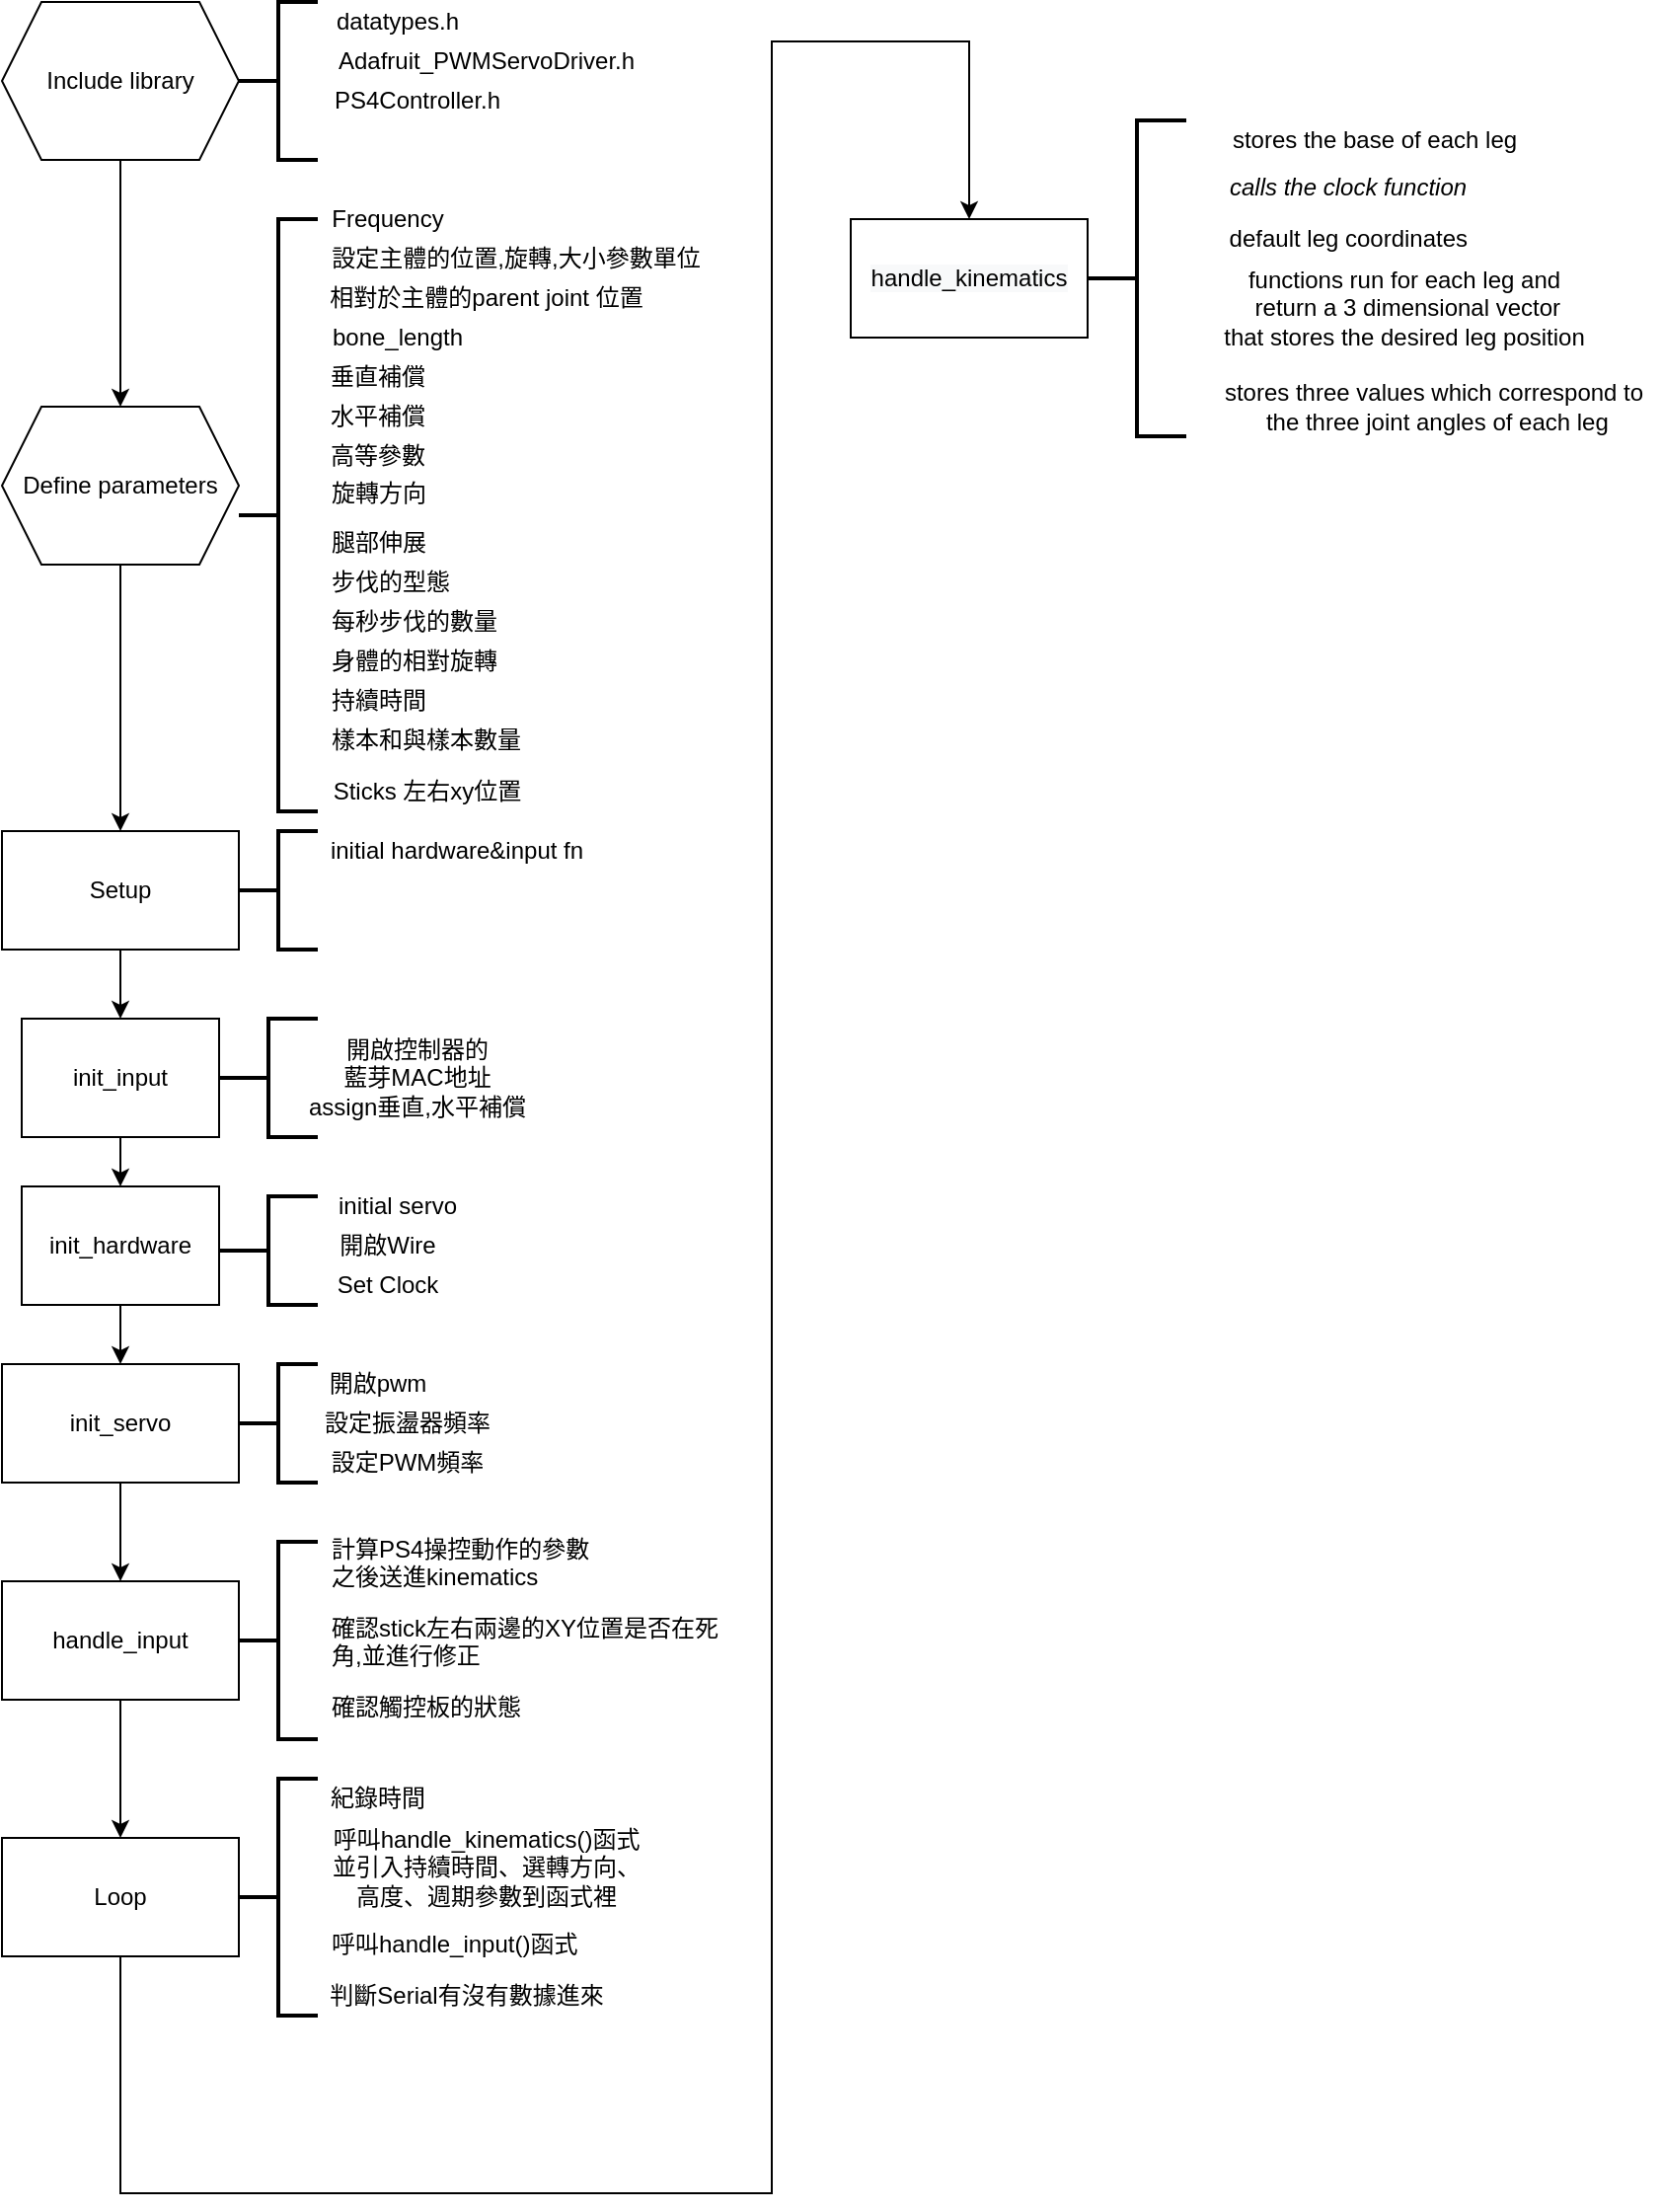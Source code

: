 <mxfile version="16.6.8" type="github">
  <diagram id="Qv2h1EbR9MERww-3qoIi" name="Page-1">
    <mxGraphModel dx="319" dy="525" grid="1" gridSize="10" guides="1" tooltips="1" connect="1" arrows="1" fold="1" page="1" pageScale="1" pageWidth="827" pageHeight="1169" math="0" shadow="0">
      <root>
        <mxCell id="0" />
        <mxCell id="1" parent="0" />
        <mxCell id="ZmHr8MECv6ovKMUGbqsX-1" value="Include library" style="shape=hexagon;perimeter=hexagonPerimeter2;whiteSpace=wrap;html=1;fixedSize=1;" parent="1" vertex="1">
          <mxGeometry x="100" y="10" width="120" height="80" as="geometry" />
        </mxCell>
        <mxCell id="ZmHr8MECv6ovKMUGbqsX-3" value="" style="strokeWidth=2;html=1;shape=mxgraph.flowchart.annotation_2;align=left;labelPosition=right;pointerEvents=1;" parent="1" vertex="1">
          <mxGeometry x="220" y="10" width="40" height="80" as="geometry" />
        </mxCell>
        <mxCell id="ZmHr8MECv6ovKMUGbqsX-4" value="datatypes.h" style="text;html=1;align=center;verticalAlign=middle;resizable=0;points=[];autosize=1;strokeColor=none;fillColor=none;" parent="1" vertex="1">
          <mxGeometry x="260" y="10" width="80" height="20" as="geometry" />
        </mxCell>
        <mxCell id="ZmHr8MECv6ovKMUGbqsX-5" value="Adafruit_PWMServoDriver.h" style="text;html=1;align=center;verticalAlign=middle;resizable=0;points=[];autosize=1;strokeColor=none;fillColor=none;" parent="1" vertex="1">
          <mxGeometry x="260" y="30" width="170" height="20" as="geometry" />
        </mxCell>
        <mxCell id="ZmHr8MECv6ovKMUGbqsX-6" value="PS4Controller.h" style="text;html=1;align=center;verticalAlign=middle;resizable=0;points=[];autosize=1;strokeColor=none;fillColor=none;" parent="1" vertex="1">
          <mxGeometry x="260" y="50" width="100" height="20" as="geometry" />
        </mxCell>
        <mxCell id="ZmHr8MECv6ovKMUGbqsX-7" value="" style="endArrow=classic;html=1;rounded=0;exitX=0.5;exitY=1;exitDx=0;exitDy=0;" parent="1" source="ZmHr8MECv6ovKMUGbqsX-1" target="ZmHr8MECv6ovKMUGbqsX-8" edge="1">
          <mxGeometry width="50" height="50" relative="1" as="geometry">
            <mxPoint x="170" y="80" as="sourcePoint" />
            <mxPoint x="160" y="120" as="targetPoint" />
          </mxGeometry>
        </mxCell>
        <mxCell id="ZmHr8MECv6ovKMUGbqsX-8" value="Define parameters" style="shape=hexagon;perimeter=hexagonPerimeter2;whiteSpace=wrap;html=1;fixedSize=1;" parent="1" vertex="1">
          <mxGeometry x="100" y="215" width="120" height="80" as="geometry" />
        </mxCell>
        <mxCell id="ZfQKTGb5kcTvKhnk0vQk-1" value="" style="strokeWidth=2;html=1;shape=mxgraph.flowchart.annotation_2;align=left;labelPosition=right;pointerEvents=1;" vertex="1" parent="1">
          <mxGeometry x="220" y="120" width="40" height="300" as="geometry" />
        </mxCell>
        <mxCell id="ZfQKTGb5kcTvKhnk0vQk-2" value="Frequency" style="text;html=1;align=center;verticalAlign=middle;resizable=0;points=[];autosize=1;strokeColor=none;fillColor=none;" vertex="1" parent="1">
          <mxGeometry x="260" y="110" width="70" height="20" as="geometry" />
        </mxCell>
        <mxCell id="ZfQKTGb5kcTvKhnk0vQk-3" value="設定主體的位置,旋轉,大小參數單位" style="text;html=1;align=center;verticalAlign=middle;resizable=0;points=[];autosize=1;strokeColor=none;fillColor=none;" vertex="1" parent="1">
          <mxGeometry x="260" y="130" width="200" height="20" as="geometry" />
        </mxCell>
        <mxCell id="ZfQKTGb5kcTvKhnk0vQk-4" value="相對於主體的parent joint 位置" style="text;html=1;align=center;verticalAlign=middle;resizable=0;points=[];autosize=1;strokeColor=none;fillColor=none;" vertex="1" parent="1">
          <mxGeometry x="260" y="150" width="170" height="20" as="geometry" />
        </mxCell>
        <mxCell id="ZfQKTGb5kcTvKhnk0vQk-5" value="bone_length" style="text;html=1;align=center;verticalAlign=middle;resizable=0;points=[];autosize=1;strokeColor=none;fillColor=none;" vertex="1" parent="1">
          <mxGeometry x="260" y="170" width="80" height="20" as="geometry" />
        </mxCell>
        <mxCell id="ZfQKTGb5kcTvKhnk0vQk-6" value="垂直補償" style="text;html=1;align=center;verticalAlign=middle;resizable=0;points=[];autosize=1;strokeColor=none;fillColor=none;" vertex="1" parent="1">
          <mxGeometry x="260" y="190" width="60" height="20" as="geometry" />
        </mxCell>
        <mxCell id="ZfQKTGb5kcTvKhnk0vQk-7" value="水平補償" style="text;html=1;align=center;verticalAlign=middle;resizable=0;points=[];autosize=1;strokeColor=none;fillColor=none;" vertex="1" parent="1">
          <mxGeometry x="260" y="210" width="60" height="20" as="geometry" />
        </mxCell>
        <mxCell id="ZfQKTGb5kcTvKhnk0vQk-8" value="高等參數" style="text;html=1;align=center;verticalAlign=middle;resizable=0;points=[];autosize=1;strokeColor=none;fillColor=none;" vertex="1" parent="1">
          <mxGeometry x="260" y="230" width="60" height="20" as="geometry" />
        </mxCell>
        <mxCell id="ZfQKTGb5kcTvKhnk0vQk-9" value="旋轉方向" style="text;whiteSpace=wrap;html=1;" vertex="1" parent="1">
          <mxGeometry x="265" y="245" width="70" height="30" as="geometry" />
        </mxCell>
        <mxCell id="ZfQKTGb5kcTvKhnk0vQk-10" value="腿部伸展" style="text;whiteSpace=wrap;html=1;" vertex="1" parent="1">
          <mxGeometry x="265" y="270" width="70" height="30" as="geometry" />
        </mxCell>
        <mxCell id="ZfQKTGb5kcTvKhnk0vQk-11" value="步伐的型態" style="text;whiteSpace=wrap;html=1;" vertex="1" parent="1">
          <mxGeometry x="265" y="290" width="90" height="30" as="geometry" />
        </mxCell>
        <mxCell id="ZfQKTGb5kcTvKhnk0vQk-12" value="每秒步伐的數量" style="text;whiteSpace=wrap;html=1;" vertex="1" parent="1">
          <mxGeometry x="265" y="310" width="110" height="30" as="geometry" />
        </mxCell>
        <mxCell id="ZfQKTGb5kcTvKhnk0vQk-13" value="身體的相對旋轉" style="text;whiteSpace=wrap;html=1;" vertex="1" parent="1">
          <mxGeometry x="265" y="330" width="110" height="30" as="geometry" />
        </mxCell>
        <mxCell id="ZfQKTGb5kcTvKhnk0vQk-14" value="持續時間" style="text;whiteSpace=wrap;html=1;" vertex="1" parent="1">
          <mxGeometry x="265" y="350" width="70" height="30" as="geometry" />
        </mxCell>
        <mxCell id="ZfQKTGb5kcTvKhnk0vQk-15" value="樣本和與樣本數量" style="text;whiteSpace=wrap;html=1;" vertex="1" parent="1">
          <mxGeometry x="265" y="370" width="120" height="30" as="geometry" />
        </mxCell>
        <mxCell id="ZfQKTGb5kcTvKhnk0vQk-16" value="" style="endArrow=classic;html=1;rounded=0;exitX=0.5;exitY=1;exitDx=0;exitDy=0;" edge="1" parent="1" source="ZmHr8MECv6ovKMUGbqsX-8" target="ZfQKTGb5kcTvKhnk0vQk-17">
          <mxGeometry width="50" height="50" relative="1" as="geometry">
            <mxPoint x="160" y="440" as="sourcePoint" />
            <mxPoint x="160" y="400" as="targetPoint" />
          </mxGeometry>
        </mxCell>
        <mxCell id="ZfQKTGb5kcTvKhnk0vQk-17" value="Setup" style="rounded=0;whiteSpace=wrap;html=1;" vertex="1" parent="1">
          <mxGeometry x="100" y="430" width="120" height="60" as="geometry" />
        </mxCell>
        <mxCell id="ZfQKTGb5kcTvKhnk0vQk-18" value="" style="strokeWidth=2;html=1;shape=mxgraph.flowchart.annotation_2;align=left;labelPosition=right;pointerEvents=1;" vertex="1" parent="1">
          <mxGeometry x="220" y="430" width="40" height="60" as="geometry" />
        </mxCell>
        <mxCell id="ZfQKTGb5kcTvKhnk0vQk-19" value="initial hardware&amp;amp;input fn" style="text;html=1;align=center;verticalAlign=middle;resizable=0;points=[];autosize=1;strokeColor=none;fillColor=none;" vertex="1" parent="1">
          <mxGeometry x="260" y="430" width="140" height="20" as="geometry" />
        </mxCell>
        <mxCell id="ZfQKTGb5kcTvKhnk0vQk-20" value="" style="endArrow=classic;html=1;rounded=0;exitX=0.5;exitY=1;exitDx=0;exitDy=0;" edge="1" parent="1" source="ZfQKTGb5kcTvKhnk0vQk-17" target="ZfQKTGb5kcTvKhnk0vQk-21">
          <mxGeometry width="50" height="50" relative="1" as="geometry">
            <mxPoint x="180" y="440" as="sourcePoint" />
            <mxPoint x="160" y="520" as="targetPoint" />
          </mxGeometry>
        </mxCell>
        <mxCell id="ZfQKTGb5kcTvKhnk0vQk-21" value="init_input" style="rounded=0;whiteSpace=wrap;html=1;" vertex="1" parent="1">
          <mxGeometry x="110" y="525" width="100" height="60" as="geometry" />
        </mxCell>
        <mxCell id="ZfQKTGb5kcTvKhnk0vQk-22" value="" style="endArrow=classic;html=1;rounded=0;exitX=0.5;exitY=1;exitDx=0;exitDy=0;" edge="1" parent="1" source="ZfQKTGb5kcTvKhnk0vQk-21" target="ZfQKTGb5kcTvKhnk0vQk-23">
          <mxGeometry width="50" height="50" relative="1" as="geometry">
            <mxPoint x="150" y="550" as="sourcePoint" />
            <mxPoint x="160" y="610" as="targetPoint" />
          </mxGeometry>
        </mxCell>
        <mxCell id="ZfQKTGb5kcTvKhnk0vQk-23" value="init_hardware" style="rounded=0;whiteSpace=wrap;html=1;" vertex="1" parent="1">
          <mxGeometry x="110" y="610" width="100" height="60" as="geometry" />
        </mxCell>
        <mxCell id="ZfQKTGb5kcTvKhnk0vQk-24" value="" style="strokeWidth=2;html=1;shape=mxgraph.flowchart.annotation_2;align=left;labelPosition=right;pointerEvents=1;" vertex="1" parent="1">
          <mxGeometry x="210" y="615" width="50" height="55" as="geometry" />
        </mxCell>
        <mxCell id="ZfQKTGb5kcTvKhnk0vQk-25" value="initial servo" style="text;html=1;align=center;verticalAlign=middle;resizable=0;points=[];autosize=1;strokeColor=none;fillColor=none;" vertex="1" parent="1">
          <mxGeometry x="260" y="610" width="80" height="20" as="geometry" />
        </mxCell>
        <mxCell id="ZfQKTGb5kcTvKhnk0vQk-26" value="開啟Wire" style="text;html=1;align=center;verticalAlign=middle;resizable=0;points=[];autosize=1;strokeColor=none;fillColor=none;" vertex="1" parent="1">
          <mxGeometry x="265" y="630" width="60" height="20" as="geometry" />
        </mxCell>
        <mxCell id="ZfQKTGb5kcTvKhnk0vQk-27" value="Set Clock" style="text;html=1;align=center;verticalAlign=middle;resizable=0;points=[];autosize=1;strokeColor=none;fillColor=none;" vertex="1" parent="1">
          <mxGeometry x="260" y="650" width="70" height="20" as="geometry" />
        </mxCell>
        <mxCell id="ZfQKTGb5kcTvKhnk0vQk-28" value="" style="endArrow=classic;html=1;rounded=0;exitX=0.5;exitY=1;exitDx=0;exitDy=0;" edge="1" parent="1" source="ZfQKTGb5kcTvKhnk0vQk-23" target="ZfQKTGb5kcTvKhnk0vQk-29">
          <mxGeometry width="50" height="50" relative="1" as="geometry">
            <mxPoint x="170" y="670" as="sourcePoint" />
            <mxPoint x="160" y="700" as="targetPoint" />
          </mxGeometry>
        </mxCell>
        <mxCell id="ZfQKTGb5kcTvKhnk0vQk-29" value="init_servo" style="rounded=0;whiteSpace=wrap;html=1;" vertex="1" parent="1">
          <mxGeometry x="100" y="700" width="120" height="60" as="geometry" />
        </mxCell>
        <mxCell id="ZfQKTGb5kcTvKhnk0vQk-30" value="" style="strokeWidth=2;html=1;shape=mxgraph.flowchart.annotation_2;align=left;labelPosition=right;pointerEvents=1;" vertex="1" parent="1">
          <mxGeometry x="220" y="700" width="40" height="60" as="geometry" />
        </mxCell>
        <mxCell id="ZfQKTGb5kcTvKhnk0vQk-31" value="開啟pwm" style="text;html=1;align=center;verticalAlign=middle;resizable=0;points=[];autosize=1;strokeColor=none;fillColor=none;" vertex="1" parent="1">
          <mxGeometry x="260" y="700" width="60" height="20" as="geometry" />
        </mxCell>
        <mxCell id="ZfQKTGb5kcTvKhnk0vQk-32" value="設定振盪器頻率" style="text;html=1;align=center;verticalAlign=middle;resizable=0;points=[];autosize=1;strokeColor=none;fillColor=none;" vertex="1" parent="1">
          <mxGeometry x="255" y="720" width="100" height="20" as="geometry" />
        </mxCell>
        <mxCell id="ZfQKTGb5kcTvKhnk0vQk-33" value="設定PWM頻率" style="text;html=1;align=center;verticalAlign=middle;resizable=0;points=[];autosize=1;strokeColor=none;fillColor=none;" vertex="1" parent="1">
          <mxGeometry x="260" y="740" width="90" height="20" as="geometry" />
        </mxCell>
        <mxCell id="ZfQKTGb5kcTvKhnk0vQk-34" value="Sticks 左右xy位置" style="text;html=1;align=center;verticalAlign=middle;resizable=0;points=[];autosize=1;strokeColor=none;fillColor=none;" vertex="1" parent="1">
          <mxGeometry x="260" y="400" width="110" height="20" as="geometry" />
        </mxCell>
        <mxCell id="ZfQKTGb5kcTvKhnk0vQk-35" value="" style="strokeWidth=2;html=1;shape=mxgraph.flowchart.annotation_2;align=left;labelPosition=right;pointerEvents=1;" vertex="1" parent="1">
          <mxGeometry x="210" y="525" width="50" height="60" as="geometry" />
        </mxCell>
        <mxCell id="ZfQKTGb5kcTvKhnk0vQk-36" value="&lt;span&gt;開啟控制器的&lt;br&gt;藍芽MAC地址&lt;/span&gt;&lt;br&gt;&lt;span&gt;assign垂直,水平補償&lt;/span&gt;" style="text;html=1;align=center;verticalAlign=middle;resizable=0;points=[];autosize=1;strokeColor=none;fillColor=none;" vertex="1" parent="1">
          <mxGeometry x="245" y="530" width="130" height="50" as="geometry" />
        </mxCell>
        <mxCell id="ZfQKTGb5kcTvKhnk0vQk-37" value="" style="endArrow=classic;html=1;rounded=0;exitX=0.5;exitY=1;exitDx=0;exitDy=0;" edge="1" parent="1" source="ZfQKTGb5kcTvKhnk0vQk-29" target="ZfQKTGb5kcTvKhnk0vQk-38">
          <mxGeometry width="50" height="50" relative="1" as="geometry">
            <mxPoint x="140" y="790" as="sourcePoint" />
            <mxPoint x="160" y="790" as="targetPoint" />
          </mxGeometry>
        </mxCell>
        <mxCell id="ZfQKTGb5kcTvKhnk0vQk-38" value="handle_input" style="rounded=0;whiteSpace=wrap;html=1;" vertex="1" parent="1">
          <mxGeometry x="100" y="810" width="120" height="60" as="geometry" />
        </mxCell>
        <mxCell id="ZfQKTGb5kcTvKhnk0vQk-39" value="" style="strokeWidth=2;html=1;shape=mxgraph.flowchart.annotation_2;align=left;labelPosition=right;pointerEvents=1;" vertex="1" parent="1">
          <mxGeometry x="220" y="790" width="40" height="100" as="geometry" />
        </mxCell>
        <mxCell id="ZfQKTGb5kcTvKhnk0vQk-40" value="紀錄時間" style="text;html=1;align=center;verticalAlign=middle;resizable=0;points=[];autosize=1;strokeColor=none;fillColor=none;" vertex="1" parent="1">
          <mxGeometry x="260" y="910" width="60" height="20" as="geometry" />
        </mxCell>
        <mxCell id="ZfQKTGb5kcTvKhnk0vQk-42" value="呼叫handle_kinematics()函式&lt;br&gt;並引入持續時間、選轉方向、&lt;br&gt;高度、週期參數到函式裡" style="text;html=1;align=center;verticalAlign=middle;resizable=0;points=[];autosize=1;strokeColor=none;fillColor=none;" vertex="1" parent="1">
          <mxGeometry x="260" y="930" width="170" height="50" as="geometry" />
        </mxCell>
        <mxCell id="ZfQKTGb5kcTvKhnk0vQk-43" value="呼叫handle_input()函式" style="text;whiteSpace=wrap;html=1;" vertex="1" parent="1">
          <mxGeometry x="265" y="980" width="150" height="30" as="geometry" />
        </mxCell>
        <mxCell id="ZfQKTGb5kcTvKhnk0vQk-44" value="判斷Serial有沒有數據進來" style="text;html=1;align=center;verticalAlign=middle;resizable=0;points=[];autosize=1;strokeColor=none;fillColor=none;" vertex="1" parent="1">
          <mxGeometry x="260" y="1010" width="150" height="20" as="geometry" />
        </mxCell>
        <mxCell id="ZfQKTGb5kcTvKhnk0vQk-47" value="" style="endArrow=classic;html=1;rounded=0;exitX=0.5;exitY=1;exitDx=0;exitDy=0;" edge="1" parent="1" source="ZfQKTGb5kcTvKhnk0vQk-38" target="ZfQKTGb5kcTvKhnk0vQk-48">
          <mxGeometry width="50" height="50" relative="1" as="geometry">
            <mxPoint x="160" y="860" as="sourcePoint" />
            <mxPoint x="160" y="910" as="targetPoint" />
          </mxGeometry>
        </mxCell>
        <mxCell id="ZfQKTGb5kcTvKhnk0vQk-48" value="Loop" style="rounded=0;whiteSpace=wrap;html=1;" vertex="1" parent="1">
          <mxGeometry x="100" y="940" width="120" height="60" as="geometry" />
        </mxCell>
        <mxCell id="ZfQKTGb5kcTvKhnk0vQk-49" value="" style="strokeWidth=2;html=1;shape=mxgraph.flowchart.annotation_2;align=left;labelPosition=right;pointerEvents=1;" vertex="1" parent="1">
          <mxGeometry x="220" y="910" width="40" height="120" as="geometry" />
        </mxCell>
        <mxCell id="ZfQKTGb5kcTvKhnk0vQk-56" value="" style="endArrow=classic;html=1;rounded=0;exitX=0.5;exitY=1;exitDx=0;exitDy=0;entryX=0.5;entryY=0;entryDx=0;entryDy=0;" edge="1" parent="1" source="ZfQKTGb5kcTvKhnk0vQk-48" target="ZfQKTGb5kcTvKhnk0vQk-57">
          <mxGeometry width="50" height="50" relative="1" as="geometry">
            <mxPoint x="220" y="1060" as="sourcePoint" />
            <mxPoint x="610" y="70" as="targetPoint" />
            <Array as="points">
              <mxPoint x="160" y="1120" />
              <mxPoint x="490" y="1120" />
              <mxPoint x="490" y="930" />
              <mxPoint x="490" y="30" />
              <mxPoint x="590" y="30" />
              <mxPoint x="590" y="50" />
            </Array>
          </mxGeometry>
        </mxCell>
        <mxCell id="ZfQKTGb5kcTvKhnk0vQk-57" value="&#xa;&#xa;&lt;span style=&quot;color: rgb(0, 0, 0); font-family: helvetica; font-size: 12px; font-style: normal; font-weight: 400; letter-spacing: normal; text-align: center; text-indent: 0px; text-transform: none; word-spacing: 0px; background-color: rgb(248, 249, 250); display: inline; float: none;&quot;&gt;handle_kinematics&lt;/span&gt;&#xa;&#xa;" style="rounded=0;whiteSpace=wrap;html=1;" vertex="1" parent="1">
          <mxGeometry x="530" y="120" width="120" height="60" as="geometry" />
        </mxCell>
        <mxCell id="ZfQKTGb5kcTvKhnk0vQk-58" value="" style="strokeWidth=2;html=1;shape=mxgraph.flowchart.annotation_2;align=left;labelPosition=right;pointerEvents=1;" vertex="1" parent="1">
          <mxGeometry x="650" y="70" width="50" height="160" as="geometry" />
        </mxCell>
        <mxCell id="ZfQKTGb5kcTvKhnk0vQk-59" value="stores the base of each leg" style="text;html=1;align=center;verticalAlign=middle;resizable=0;points=[];autosize=1;strokeColor=none;fillColor=none;" vertex="1" parent="1">
          <mxGeometry x="715" y="70" width="160" height="20" as="geometry" />
        </mxCell>
        <mxCell id="ZfQKTGb5kcTvKhnk0vQk-60" value="calls the clock function" style="text;whiteSpace=wrap;html=1;fontStyle=2" vertex="1" parent="1">
          <mxGeometry x="720" y="90" width="150" height="30" as="geometry" />
        </mxCell>
        <mxCell id="ZfQKTGb5kcTvKhnk0vQk-61" value="&amp;nbsp;default leg coordinates" style="text;html=1;align=center;verticalAlign=middle;resizable=0;points=[];autosize=1;strokeColor=none;fillColor=none;" vertex="1" parent="1">
          <mxGeometry x="710" y="120" width="140" height="20" as="geometry" />
        </mxCell>
        <mxCell id="ZfQKTGb5kcTvKhnk0vQk-62" value="functions run for each leg and&lt;br&gt;&amp;nbsp;return a 3 dimensional vector &lt;br&gt;that stores the desired leg position" style="text;html=1;align=center;verticalAlign=middle;resizable=0;points=[];autosize=1;strokeColor=none;fillColor=none;" vertex="1" parent="1">
          <mxGeometry x="710" y="140" width="200" height="50" as="geometry" />
        </mxCell>
        <mxCell id="ZfQKTGb5kcTvKhnk0vQk-63" value="stores three values which correspond to&lt;br&gt;&amp;nbsp;the three joint angles of each leg" style="text;html=1;align=center;verticalAlign=middle;resizable=0;points=[];autosize=1;strokeColor=none;fillColor=none;" vertex="1" parent="1">
          <mxGeometry x="710" y="200" width="230" height="30" as="geometry" />
        </mxCell>
        <mxCell id="ZfQKTGb5kcTvKhnk0vQk-64" value="計算PS4操控動作的參數&lt;br&gt;之後送進kinematics" style="text;whiteSpace=wrap;html=1;" vertex="1" parent="1">
          <mxGeometry x="265" y="780" width="260" height="30" as="geometry" />
        </mxCell>
        <mxCell id="ZfQKTGb5kcTvKhnk0vQk-65" value="確認stick左右兩邊的XY位置是否在死角,並進行修正" style="text;whiteSpace=wrap;html=1;" vertex="1" parent="1">
          <mxGeometry x="265" y="820" width="200" height="30" as="geometry" />
        </mxCell>
        <mxCell id="ZfQKTGb5kcTvKhnk0vQk-66" value="確認觸控板的狀態" style="text;whiteSpace=wrap;html=1;" vertex="1" parent="1">
          <mxGeometry x="265" y="860" width="120" height="30" as="geometry" />
        </mxCell>
      </root>
    </mxGraphModel>
  </diagram>
</mxfile>

